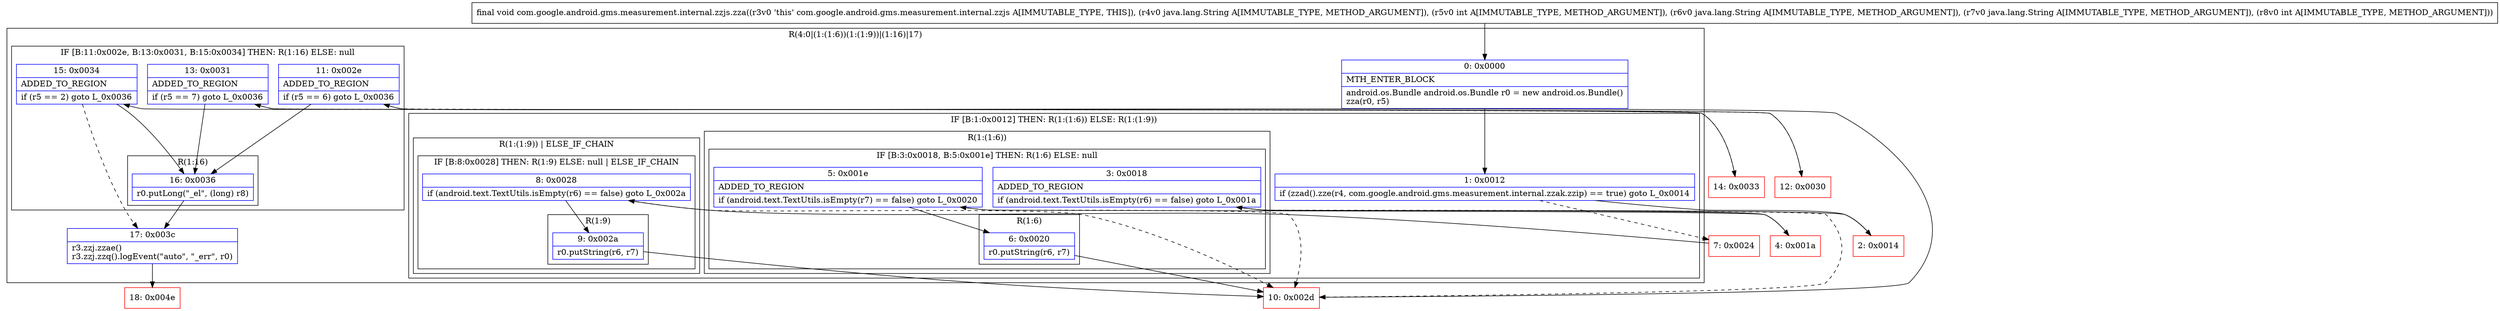 digraph "CFG forcom.google.android.gms.measurement.internal.zzjs.zza(Ljava\/lang\/String;ILjava\/lang\/String;Ljava\/lang\/String;I)V" {
subgraph cluster_Region_473702080 {
label = "R(4:0|(1:(1:6))(1:(1:9))|(1:16)|17)";
node [shape=record,color=blue];
Node_0 [shape=record,label="{0\:\ 0x0000|MTH_ENTER_BLOCK\l|android.os.Bundle android.os.Bundle r0 = new android.os.Bundle()\lzza(r0, r5)\l}"];
subgraph cluster_IfRegion_1074542373 {
label = "IF [B:1:0x0012] THEN: R(1:(1:6)) ELSE: R(1:(1:9))";
node [shape=record,color=blue];
Node_1 [shape=record,label="{1\:\ 0x0012|if (zzad().zze(r4, com.google.android.gms.measurement.internal.zzak.zzip) == true) goto L_0x0014\l}"];
subgraph cluster_Region_1555330962 {
label = "R(1:(1:6))";
node [shape=record,color=blue];
subgraph cluster_IfRegion_1016733813 {
label = "IF [B:3:0x0018, B:5:0x001e] THEN: R(1:6) ELSE: null";
node [shape=record,color=blue];
Node_3 [shape=record,label="{3\:\ 0x0018|ADDED_TO_REGION\l|if (android.text.TextUtils.isEmpty(r6) == false) goto L_0x001a\l}"];
Node_5 [shape=record,label="{5\:\ 0x001e|ADDED_TO_REGION\l|if (android.text.TextUtils.isEmpty(r7) == false) goto L_0x0020\l}"];
subgraph cluster_Region_923920200 {
label = "R(1:6)";
node [shape=record,color=blue];
Node_6 [shape=record,label="{6\:\ 0x0020|r0.putString(r6, r7)\l}"];
}
}
}
subgraph cluster_Region_1293558797 {
label = "R(1:(1:9)) | ELSE_IF_CHAIN\l";
node [shape=record,color=blue];
subgraph cluster_IfRegion_1821284244 {
label = "IF [B:8:0x0028] THEN: R(1:9) ELSE: null | ELSE_IF_CHAIN\l";
node [shape=record,color=blue];
Node_8 [shape=record,label="{8\:\ 0x0028|if (android.text.TextUtils.isEmpty(r6) == false) goto L_0x002a\l}"];
subgraph cluster_Region_1935171595 {
label = "R(1:9)";
node [shape=record,color=blue];
Node_9 [shape=record,label="{9\:\ 0x002a|r0.putString(r6, r7)\l}"];
}
}
}
}
subgraph cluster_IfRegion_335111536 {
label = "IF [B:11:0x002e, B:13:0x0031, B:15:0x0034] THEN: R(1:16) ELSE: null";
node [shape=record,color=blue];
Node_11 [shape=record,label="{11\:\ 0x002e|ADDED_TO_REGION\l|if (r5 == 6) goto L_0x0036\l}"];
Node_13 [shape=record,label="{13\:\ 0x0031|ADDED_TO_REGION\l|if (r5 == 7) goto L_0x0036\l}"];
Node_15 [shape=record,label="{15\:\ 0x0034|ADDED_TO_REGION\l|if (r5 == 2) goto L_0x0036\l}"];
subgraph cluster_Region_843794522 {
label = "R(1:16)";
node [shape=record,color=blue];
Node_16 [shape=record,label="{16\:\ 0x0036|r0.putLong(\"_el\", (long) r8)\l}"];
}
}
Node_17 [shape=record,label="{17\:\ 0x003c|r3.zzj.zzae()\lr3.zzj.zzq().logEvent(\"auto\", \"_err\", r0)\l}"];
}
Node_2 [shape=record,color=red,label="{2\:\ 0x0014}"];
Node_4 [shape=record,color=red,label="{4\:\ 0x001a}"];
Node_7 [shape=record,color=red,label="{7\:\ 0x0024}"];
Node_10 [shape=record,color=red,label="{10\:\ 0x002d}"];
Node_12 [shape=record,color=red,label="{12\:\ 0x0030}"];
Node_14 [shape=record,color=red,label="{14\:\ 0x0033}"];
Node_18 [shape=record,color=red,label="{18\:\ 0x004e}"];
MethodNode[shape=record,label="{final void com.google.android.gms.measurement.internal.zzjs.zza((r3v0 'this' com.google.android.gms.measurement.internal.zzjs A[IMMUTABLE_TYPE, THIS]), (r4v0 java.lang.String A[IMMUTABLE_TYPE, METHOD_ARGUMENT]), (r5v0 int A[IMMUTABLE_TYPE, METHOD_ARGUMENT]), (r6v0 java.lang.String A[IMMUTABLE_TYPE, METHOD_ARGUMENT]), (r7v0 java.lang.String A[IMMUTABLE_TYPE, METHOD_ARGUMENT]), (r8v0 int A[IMMUTABLE_TYPE, METHOD_ARGUMENT])) }"];
MethodNode -> Node_0;
Node_0 -> Node_1;
Node_1 -> Node_2;
Node_1 -> Node_7[style=dashed];
Node_3 -> Node_4;
Node_3 -> Node_10[style=dashed];
Node_5 -> Node_6;
Node_5 -> Node_10[style=dashed];
Node_6 -> Node_10;
Node_8 -> Node_9;
Node_8 -> Node_10[style=dashed];
Node_9 -> Node_10;
Node_11 -> Node_12[style=dashed];
Node_11 -> Node_16;
Node_13 -> Node_14[style=dashed];
Node_13 -> Node_16;
Node_15 -> Node_16;
Node_15 -> Node_17[style=dashed];
Node_16 -> Node_17;
Node_17 -> Node_18;
Node_2 -> Node_3;
Node_4 -> Node_5;
Node_7 -> Node_8;
Node_10 -> Node_11;
Node_12 -> Node_13;
Node_14 -> Node_15;
}

